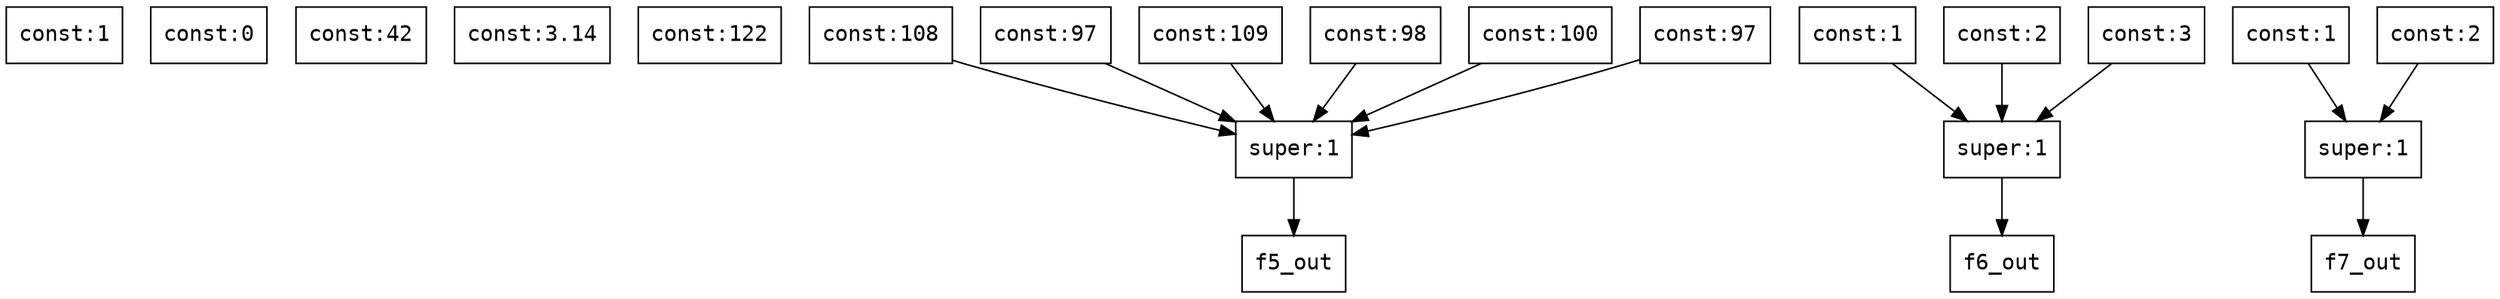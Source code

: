 digraph Dataflow {
  node [shape=record,fontname="Courier"];
  "f0_out" [label="const:1"];
  "f1_out" [label="const:0"];
  "f2_out" [label="const:42"];
  "f3_out" [label="const:3.14"];
  "f4_out" [label="const:122"];
  "f5_el0_out" [label="const:108"];
  "f5_el1_out" [label="const:97"];
  "f5_el2_out" [label="const:109"];
  "f5_el3_out" [label="const:98"];
  "f5_el4_out" [label="const:100"];
  "f5_el5_out" [label="const:97"];
  "f5_build" [label="super:1"];
  "f5_el0_out" -> "f5_build";
  "f5_el1_out" -> "f5_build";
  "f5_el2_out" -> "f5_build";
  "f5_el3_out" -> "f5_build";
  "f5_el4_out" -> "f5_build";
  "f5_el5_out" -> "f5_build";
  "f5_build" -> "f5_out";
  "f6_el0_out" [label="const:1"];
  "f6_el1_out" [label="const:2"];
  "f6_el2_out" [label="const:3"];
  "f6_build" [label="super:1"];
  "f6_el0_out" -> "f6_build";
  "f6_el1_out" -> "f6_build";
  "f6_el2_out" -> "f6_build";
  "f6_build" -> "f6_out";
  "f7_el0_out" [label="const:1"];
  "f7_el1_out" [label="const:2"];
  "f7_build" [label="super:1"];
  "f7_el0_out" -> "f7_build";
  "f7_el1_out" -> "f7_build";
  "f7_build" -> "f7_out";
}
